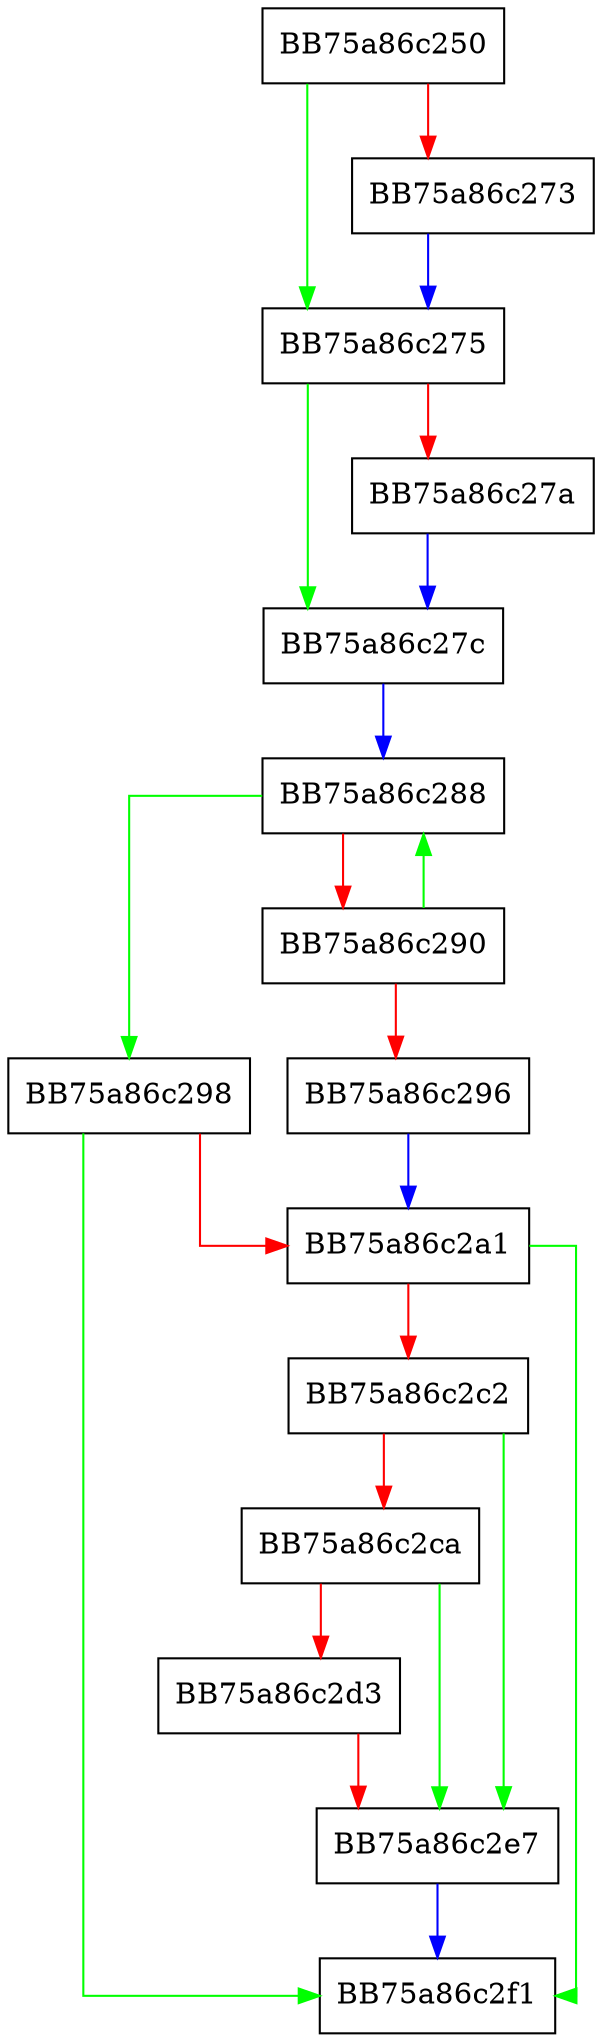 digraph Grow {
  node [shape="box"];
  graph [splines=ortho];
  BB75a86c250 -> BB75a86c275 [color="green"];
  BB75a86c250 -> BB75a86c273 [color="red"];
  BB75a86c273 -> BB75a86c275 [color="blue"];
  BB75a86c275 -> BB75a86c27c [color="green"];
  BB75a86c275 -> BB75a86c27a [color="red"];
  BB75a86c27a -> BB75a86c27c [color="blue"];
  BB75a86c27c -> BB75a86c288 [color="blue"];
  BB75a86c288 -> BB75a86c298 [color="green"];
  BB75a86c288 -> BB75a86c290 [color="red"];
  BB75a86c290 -> BB75a86c288 [color="green"];
  BB75a86c290 -> BB75a86c296 [color="red"];
  BB75a86c296 -> BB75a86c2a1 [color="blue"];
  BB75a86c298 -> BB75a86c2f1 [color="green"];
  BB75a86c298 -> BB75a86c2a1 [color="red"];
  BB75a86c2a1 -> BB75a86c2f1 [color="green"];
  BB75a86c2a1 -> BB75a86c2c2 [color="red"];
  BB75a86c2c2 -> BB75a86c2e7 [color="green"];
  BB75a86c2c2 -> BB75a86c2ca [color="red"];
  BB75a86c2ca -> BB75a86c2e7 [color="green"];
  BB75a86c2ca -> BB75a86c2d3 [color="red"];
  BB75a86c2d3 -> BB75a86c2e7 [color="red"];
  BB75a86c2e7 -> BB75a86c2f1 [color="blue"];
}